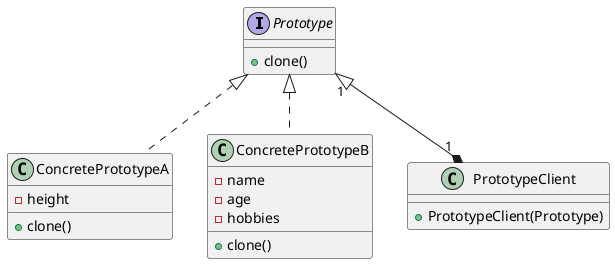 @startuml

interface Prototype{
+clone()
}

class ConcretePrototypeA{
-height
+clone()
}

class ConcretePrototypeB{
-name
-age
-hobbies
+clone()
}

class PrototypeClient{
   +PrototypeClient(Prototype)
}

Prototype <|.. ConcretePrototypeA
Prototype <|.. ConcretePrototypeB

Prototype "1"<|--*"1" PrototypeClient

@enduml